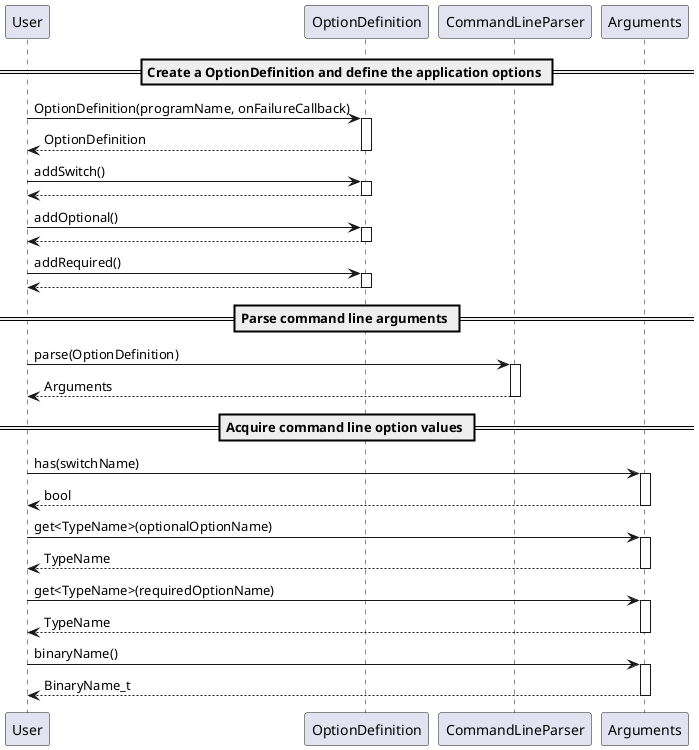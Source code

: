 @startuml

== Create a OptionDefinition and define the application options ==

User -> OptionDefinition ++ : OptionDefinition(programName, onFailureCallback)
return OptionDefinition

User -> OptionDefinition ++ : addSwitch()
return

User -> OptionDefinition ++ : addOptional()
return

User -> OptionDefinition ++ : addRequired()
return

== Parse command line arguments ==

User -> CommandLineParser ++ : parse(OptionDefinition)
return Arguments

== Acquire command line option values ==

User -> Arguments ++ : has(switchName)
return bool

User -> Arguments ++ : get<TypeName>(optionalOptionName)
return TypeName

User -> Arguments ++ : get<TypeName>(requiredOptionName)
return TypeName

User -> Arguments ++ : binaryName()
return BinaryName_t

@enduml
